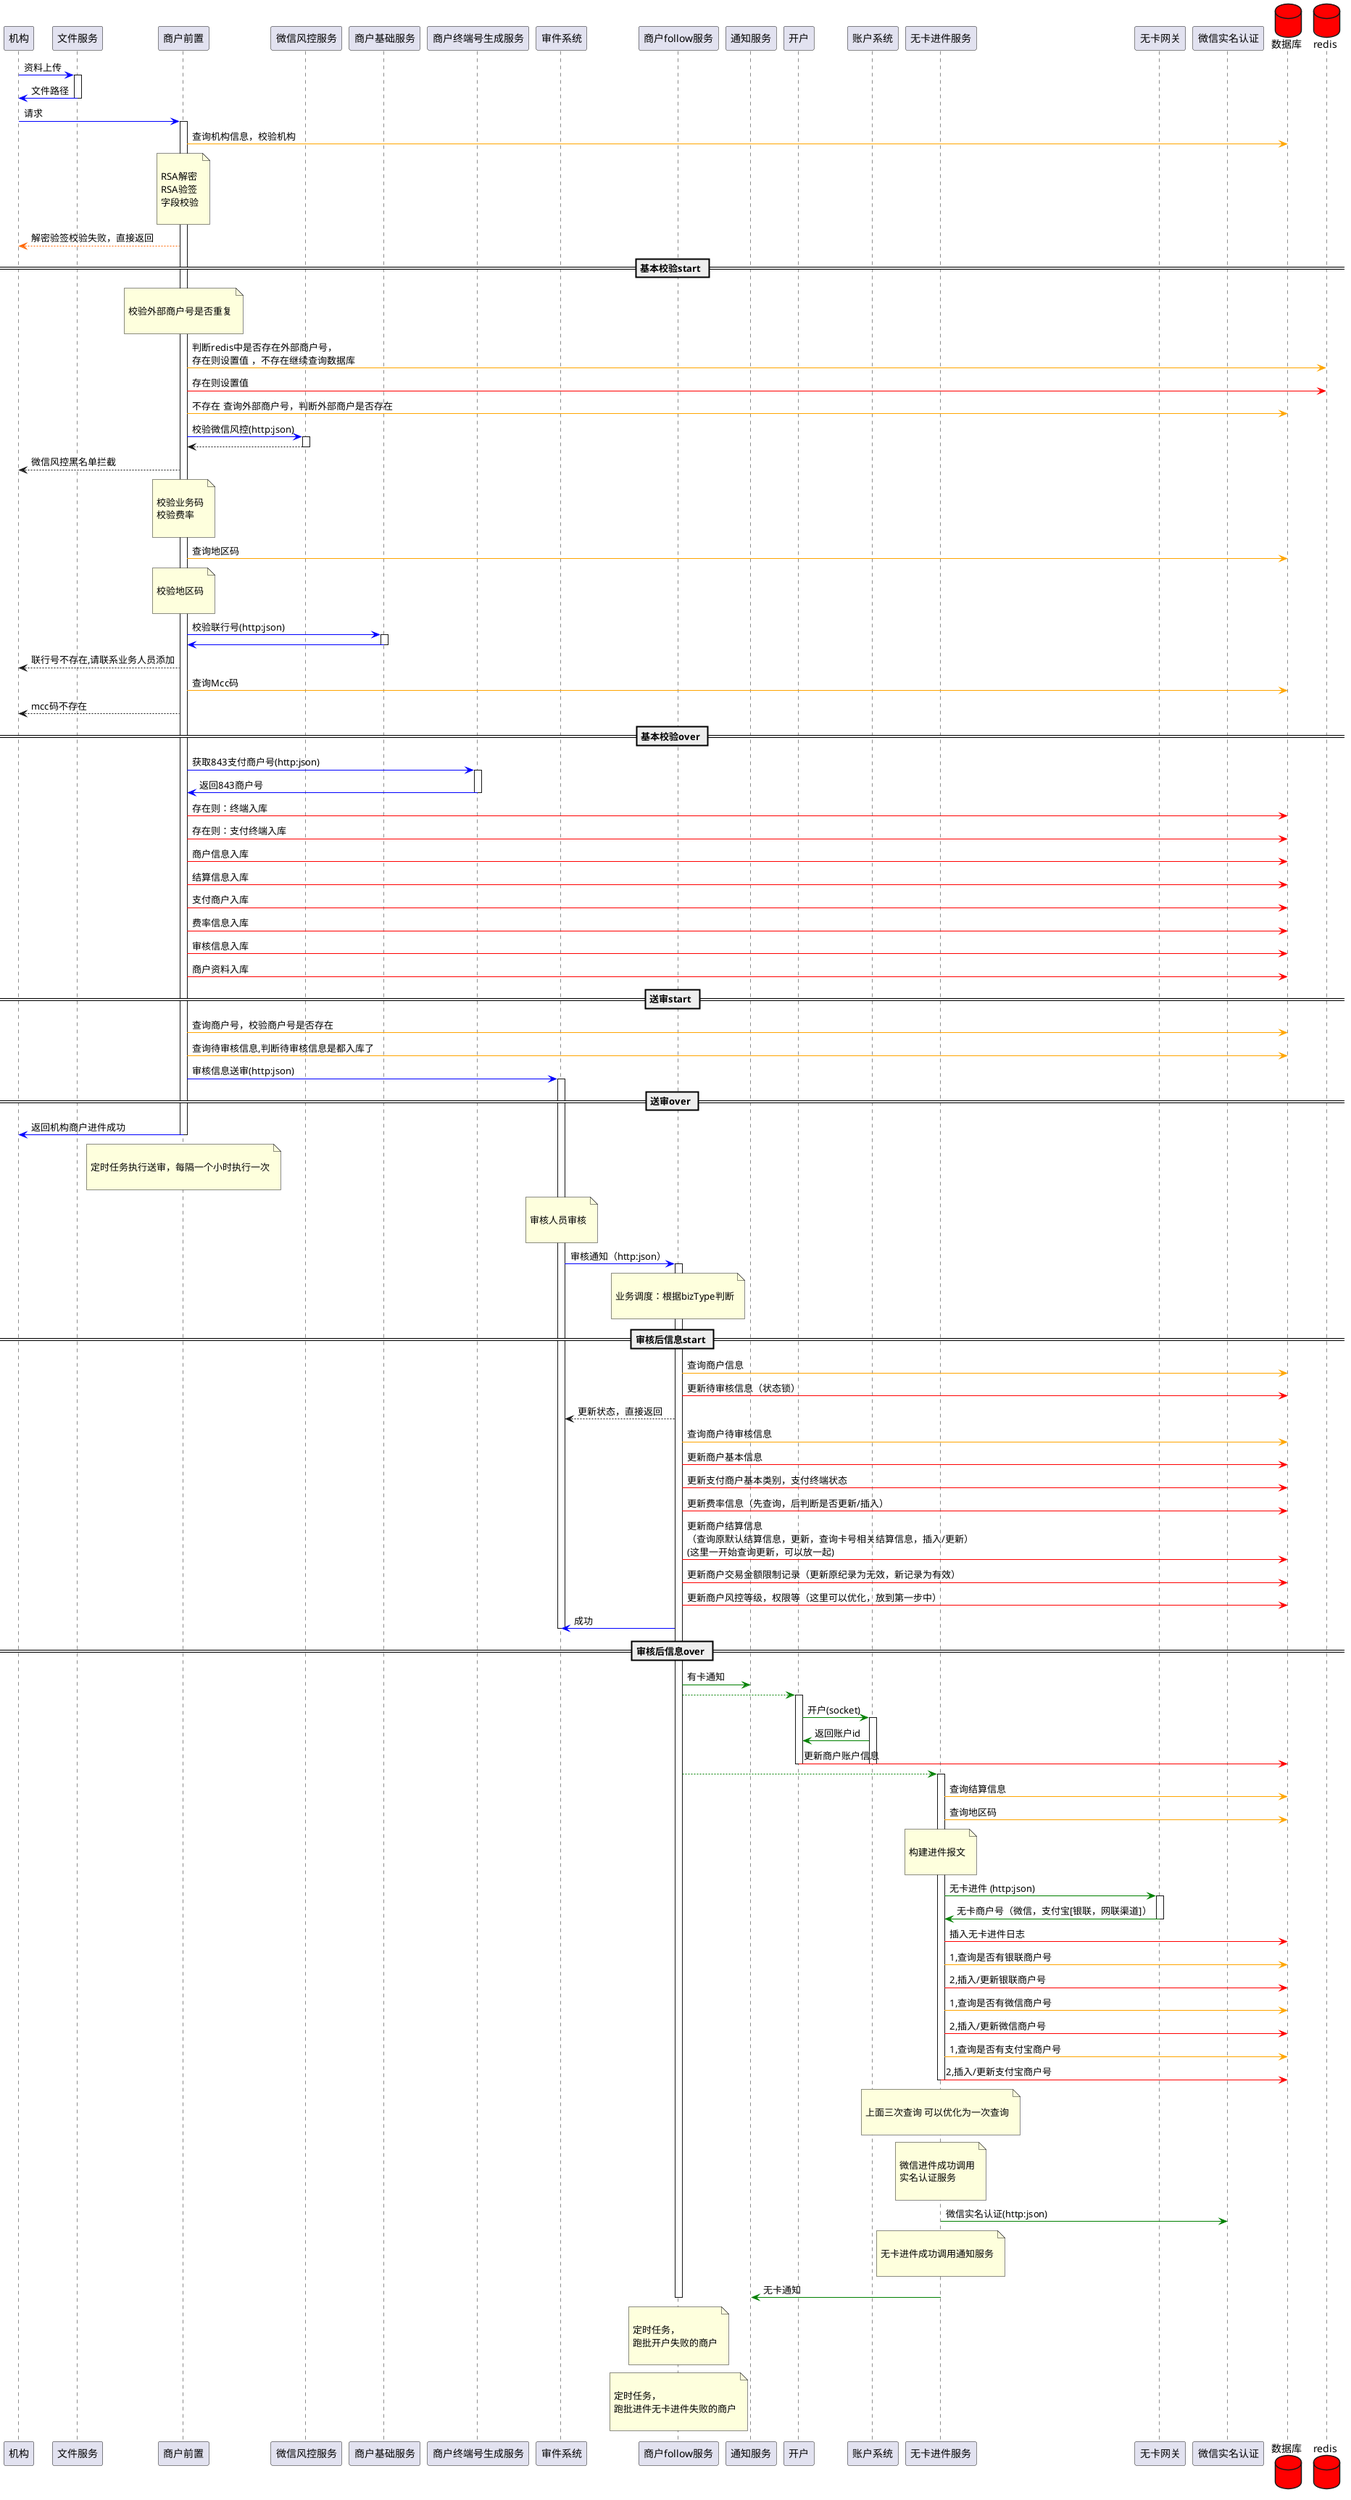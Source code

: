 @startuml

database 数据库 as D #red

database redis as R #red


机构 -[#blue]> 文件服务: 资料上传
activate 文件服务
文件服务 -[#blue]> 机构: 文件路径
deactivate 文件服务

机构 -[#blue]> 商户前置: 请求

activate 商户前置

商户前置 -[#orange]> D: 查询机构信息，校验机构

note over 商户前置

RSA解密
RSA验签
字段校验

end rnote

商户前置 --[#ff6600]> 机构: 解密验签校验失败，直接返回

== 基本校验start ==
note over 商户前置

校验外部商户号是否重复

end rnote

商户前置 -[#orange]> R: 判断redis中是否存在外部商户号，\n存在则设置值 ，不存在继续查询数据库
商户前置 -[#red]> R: 存在则设置值
商户前置 -[#orange]> D: 不存在 查询外部商户号，判断外部商户是否存在


商户前置 -[#blue]> 微信风控服务: 校验微信风控(http:json)
activate 微信风控服务

微信风控服务 --> 商户前置

deactivate 微信风控服务

商户前置 --> 机构: 微信风控黑名单拦截

note over 商户前置

校验业务码
校验费率

end rnote


商户前置 -[#orange]> D: 查询地区码
note over 商户前置

校验地区码

end rnote



商户前置 -[#blue]> 商户基础服务: 校验联行号(http:json)
activate 商户基础服务
商户基础服务 -[#blue]> 商户前置
deactivate 商户基础服务

商户前置 --> 机构: 联行号不存在,请联系业务人员添加

商户前置 -[#orange]> D: 查询Mcc码
商户前置 --> 机构: mcc码不存在

== 基本校验over ==

商户前置 -[#blue]> 商户终端号生成服务: 获取843支付商户号(http:json)
activate 商户终端号生成服务
商户终端号生成服务 -[#blue]> 商户前置: 返回843商户号
deactivate 商户终端号生成服务


商户前置 -[#red]> D: 存在则：终端入库
商户前置 -[#red]> D: 存在则：支付终端入库
商户前置 -[#red]> D: 商户信息入库
商户前置 -[#red]> D: 结算信息入库
商户前置 -[#red]> D: 支付商户入库
商户前置 -[#red]> D: 费率信息入库
商户前置 -[#red]> D: 审核信息入库
商户前置 -[#red]> D: 商户资料入库

== 送审start ==

商户前置 -[#orange]> D: 查询商户号，校验商户号是否存在
商户前置 -[#orange]> D: 查询待审核信息,判断待审核信息是都入库了

商户前置 -[#blue]> 审件系统:审核信息送审(http:json)

== 送审over ==

activate 审件系统

商户前置 -[#blue]> 机构: 返回机构商户进件成功

note over 商户前置

 定时任务执行送审，每隔一个小时执行一次

end rnote

deactivate 商户前置


note over 审件系统

审核人员审核

end rnote

审件系统 -[#blue]> 商户follow服务: 审核通知（http:json）
activate 商户follow服务

note over 商户follow服务

 业务调度：根据bizType判断

end rnote

== 审核后信息start ==


商户follow服务 -[#orange]> D: 查询商户信息

商户follow服务 -[#red]> D: 更新待审核信息（状态锁）

商户follow服务 --> 审件系统: 更新状态，直接返回

商户follow服务 -[#orange]> D: 查询商户待审核信息



商户follow服务 -[#red]> D: 更新商户基本信息
商户follow服务 -[#red]> D: 更新支付商户基本类别，支付终端状态
商户follow服务 -[#red]> D: 更新费率信息（先查询，后判断是否更新/插入）
商户follow服务 -[#red]> D: 更新商户结算信息\n（查询原默认结算信息，更新，查询卡号相关结算信息，插入/更新）\n(这里一开始查询更新，可以放一起)
商户follow服务 -[#red]> D: 更新商户交易金额限制记录（更新原纪录为无效，新记录为有效）
商户follow服务 -[#red]> D: 更新商户风控等级，权限等（这里可以优化，放到第一步中）


商户follow服务 -[#blue]> 审件系统: 成功

== 审核后信息over ==

deactivate 审件系统

商户follow服务 -[#green]> 通知服务: 有卡通知


商户follow服务 --[#green]> 开户
activate 开户
开户 -[#green]> 账户系统: 开户(socket)


activate 账户系统
账户系统 -[#green]> 开户: 返回账户id
开户 -[#red]> D:更新商户账户信息
deactivate 开户
deactivate 账户系统



商户follow服务 --[#green]> 无卡进件服务

activate 无卡进件服务

无卡进件服务 -[#orange]> D: 查询结算信息
无卡进件服务 -[#orange]> D: 查询地区码
note over 无卡进件服务

构建进件报文

end note
无卡进件服务 -[#green]> 无卡网关: 无卡进件 (http:json)
activate 无卡网关



无卡网关 -[#green]> 无卡进件服务: 无卡商户号（微信，支付宝[银联，网联渠道]）
deactivate 无卡网关
无卡进件服务 -[#red]> D: 插入无卡进件日志
无卡进件服务 -[#orange]> D: 1,查询是否有银联商户号
无卡进件服务 -[#red]> D: 2,插入/更新银联商户号
无卡进件服务 -[#orange]> D: 1,查询是否有微信商户号
无卡进件服务 -[#red]> D: 2,插入/更新微信商户号
无卡进件服务 -[#orange]> D: 1,查询是否有支付宝商户号
无卡进件服务 -[#red]> D: 2,插入/更新支付宝商户号

note over 无卡进件服务

上面三次查询 可以优化为一次查询

end note

deactivate 无卡进件服务

note over 无卡进件服务

 微信进件成功调用
 实名认证服务

end rnote

无卡进件服务 -[#green]> 微信实名认证:微信实名认证(http:json)


note over 无卡进件服务

 无卡进件成功调用通知服务

end rnote

无卡进件服务 -[#green]> 通知服务: 无卡通知

deactivate 商户follow服务

note over 商户follow服务

 定时任务，
 跑批开户失败的商户

end rnote


note over 商户follow服务

 定时任务，
 跑批进件无卡进件失败的商户

end rnote

database 数据库 as D #red

database redis as R #red


@enduml